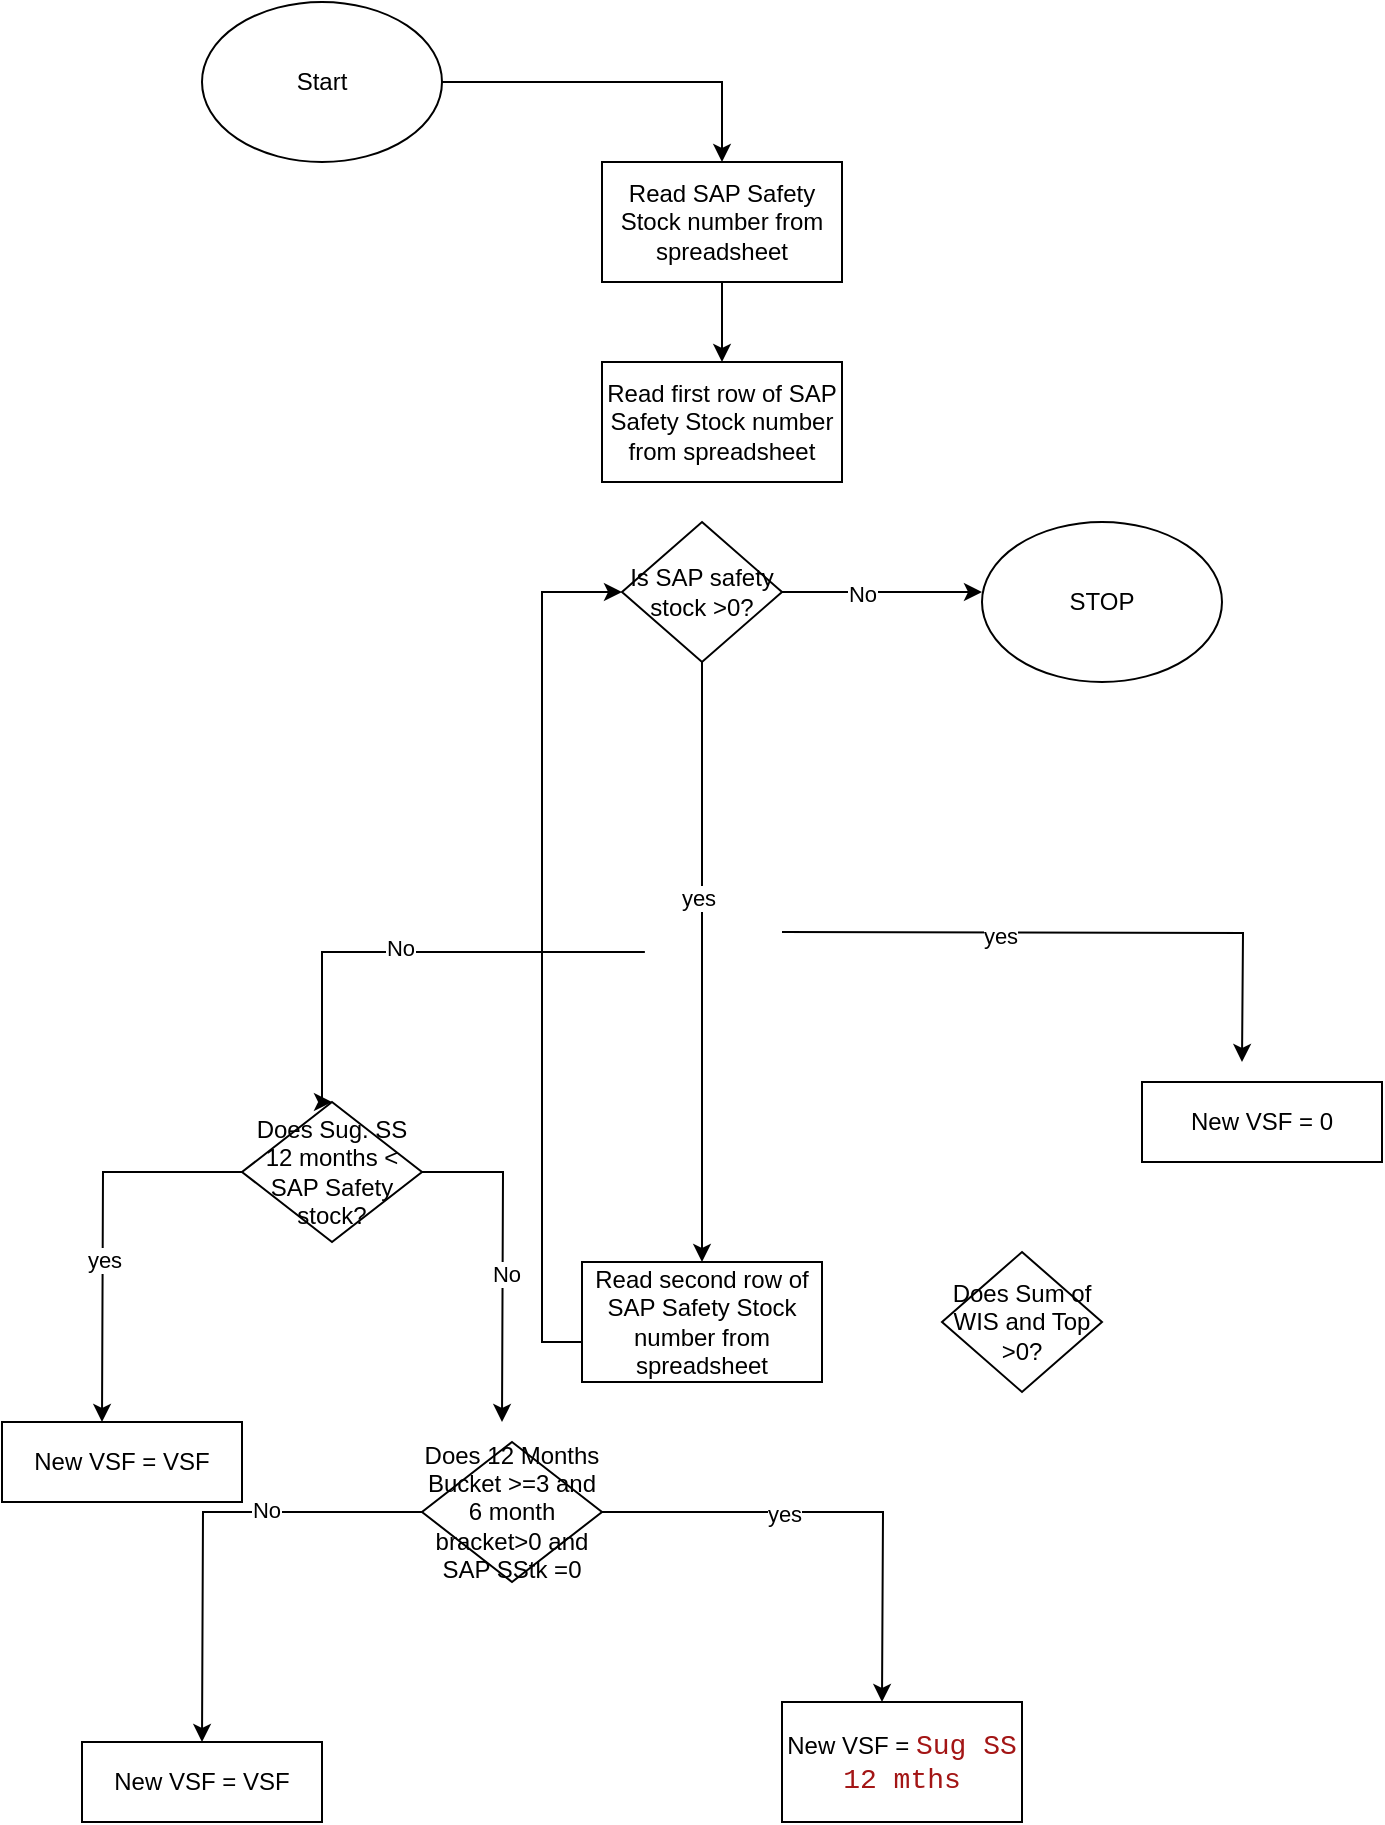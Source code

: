 <mxfile version="17.1.3" type="github">
  <diagram id="Y7TT3dfzBDA7L0gsIYyR" name="Page-1">
    <mxGraphModel dx="1038" dy="571" grid="1" gridSize="10" guides="1" tooltips="1" connect="1" arrows="1" fold="1" page="1" pageScale="1" pageWidth="850" pageHeight="1100" math="0" shadow="0">
      <root>
        <mxCell id="0" />
        <mxCell id="1" parent="0" />
        <mxCell id="wChrkoqlWcKzIYZ2-mHe-49" style="edgeStyle=orthogonalEdgeStyle;rounded=0;orthogonalLoop=1;jettySize=auto;html=1;entryX=0.5;entryY=0;entryDx=0;entryDy=0;" parent="1" source="wChrkoqlWcKzIYZ2-mHe-1" target="wChrkoqlWcKzIYZ2-mHe-2" edge="1">
          <mxGeometry relative="1" as="geometry" />
        </mxCell>
        <mxCell id="wChrkoqlWcKzIYZ2-mHe-1" value="Start" style="ellipse;whiteSpace=wrap;html=1;" parent="1" vertex="1">
          <mxGeometry x="100" y="50" width="120" height="80" as="geometry" />
        </mxCell>
        <mxCell id="wChrkoqlWcKzIYZ2-mHe-50" style="edgeStyle=orthogonalEdgeStyle;rounded=0;orthogonalLoop=1;jettySize=auto;html=1;exitX=0.5;exitY=1;exitDx=0;exitDy=0;entryX=0.5;entryY=0;entryDx=0;entryDy=0;" parent="1" source="wChrkoqlWcKzIYZ2-mHe-2" target="wChrkoqlWcKzIYZ2-mHe-3" edge="1">
          <mxGeometry relative="1" as="geometry" />
        </mxCell>
        <mxCell id="wChrkoqlWcKzIYZ2-mHe-2" value="Read SAP Safety Stock number from spreadsheet" style="rounded=0;whiteSpace=wrap;html=1;" parent="1" vertex="1">
          <mxGeometry x="300" y="130" width="120" height="60" as="geometry" />
        </mxCell>
        <mxCell id="wChrkoqlWcKzIYZ2-mHe-3" value="Read first row of SAP Safety Stock number from spreadsheet" style="rounded=0;whiteSpace=wrap;html=1;" parent="1" vertex="1">
          <mxGeometry x="300" y="230" width="120" height="60" as="geometry" />
        </mxCell>
        <mxCell id="wChrkoqlWcKzIYZ2-mHe-15" style="edgeStyle=orthogonalEdgeStyle;rounded=0;orthogonalLoop=1;jettySize=auto;html=1;entryX=0;entryY=0.25;entryDx=0;entryDy=0;" parent="1" source="wChrkoqlWcKzIYZ2-mHe-4" edge="1">
          <mxGeometry relative="1" as="geometry">
            <mxPoint x="490" y="345" as="targetPoint" />
          </mxGeometry>
        </mxCell>
        <mxCell id="wChrkoqlWcKzIYZ2-mHe-16" value="No" style="edgeLabel;html=1;align=center;verticalAlign=middle;resizable=0;points=[];" parent="wChrkoqlWcKzIYZ2-mHe-15" vertex="1" connectable="0">
          <mxGeometry x="-0.204" y="-1" relative="1" as="geometry">
            <mxPoint as="offset" />
          </mxGeometry>
        </mxCell>
        <mxCell id="wChrkoqlWcKzIYZ2-mHe-20" style="edgeStyle=orthogonalEdgeStyle;rounded=0;orthogonalLoop=1;jettySize=auto;html=1;exitX=0.5;exitY=1;exitDx=0;exitDy=0;" parent="1" source="wChrkoqlWcKzIYZ2-mHe-4" target="wChrkoqlWcKzIYZ2-mHe-6" edge="1">
          <mxGeometry relative="1" as="geometry">
            <Array as="points" />
            <mxPoint x="350" y="480" as="targetPoint" />
          </mxGeometry>
        </mxCell>
        <mxCell id="wChrkoqlWcKzIYZ2-mHe-21" value="yes" style="edgeLabel;html=1;align=center;verticalAlign=middle;resizable=0;points=[];" parent="wChrkoqlWcKzIYZ2-mHe-20" vertex="1" connectable="0">
          <mxGeometry x="-0.218" y="-2" relative="1" as="geometry">
            <mxPoint as="offset" />
          </mxGeometry>
        </mxCell>
        <mxCell id="wChrkoqlWcKzIYZ2-mHe-4" value="Is SAP safety stock &amp;gt;0?" style="rhombus;whiteSpace=wrap;html=1;" parent="1" vertex="1">
          <mxGeometry x="310" y="310" width="80" height="70" as="geometry" />
        </mxCell>
        <mxCell id="wChrkoqlWcKzIYZ2-mHe-28" style="edgeStyle=orthogonalEdgeStyle;rounded=0;orthogonalLoop=1;jettySize=auto;html=1;entryX=0;entryY=0.5;entryDx=0;entryDy=0;" parent="1" source="wChrkoqlWcKzIYZ2-mHe-6" target="wChrkoqlWcKzIYZ2-mHe-4" edge="1">
          <mxGeometry relative="1" as="geometry">
            <Array as="points">
              <mxPoint x="270" y="720" />
              <mxPoint x="270" y="345" />
            </Array>
          </mxGeometry>
        </mxCell>
        <mxCell id="wChrkoqlWcKzIYZ2-mHe-6" value="Read second row of SAP Safety Stock number from spreadsheet" style="rounded=0;whiteSpace=wrap;html=1;" parent="1" vertex="1">
          <mxGeometry x="290" y="680" width="120" height="60" as="geometry" />
        </mxCell>
        <mxCell id="wChrkoqlWcKzIYZ2-mHe-29" style="edgeStyle=orthogonalEdgeStyle;rounded=0;orthogonalLoop=1;jettySize=auto;html=1;" parent="1" edge="1">
          <mxGeometry relative="1" as="geometry">
            <mxPoint x="620" y="580" as="targetPoint" />
            <mxPoint x="390" y="515" as="sourcePoint" />
          </mxGeometry>
        </mxCell>
        <mxCell id="wChrkoqlWcKzIYZ2-mHe-31" value="yes" style="edgeLabel;html=1;align=center;verticalAlign=middle;resizable=0;points=[];" parent="wChrkoqlWcKzIYZ2-mHe-29" vertex="1" connectable="0">
          <mxGeometry x="-0.265" y="-2" relative="1" as="geometry">
            <mxPoint as="offset" />
          </mxGeometry>
        </mxCell>
        <mxCell id="wChrkoqlWcKzIYZ2-mHe-30" style="edgeStyle=orthogonalEdgeStyle;rounded=0;orthogonalLoop=1;jettySize=auto;html=1;entryX=0.5;entryY=0;entryDx=0;entryDy=0;" parent="1" target="wChrkoqlWcKzIYZ2-mHe-35" edge="1">
          <mxGeometry relative="1" as="geometry">
            <mxPoint x="70" y="580" as="targetPoint" />
            <Array as="points">
              <mxPoint x="160" y="525" />
            </Array>
            <mxPoint x="321.429" y="525" as="sourcePoint" />
          </mxGeometry>
        </mxCell>
        <mxCell id="wChrkoqlWcKzIYZ2-mHe-32" value="No" style="edgeLabel;html=1;align=center;verticalAlign=middle;resizable=0;points=[];" parent="wChrkoqlWcKzIYZ2-mHe-30" vertex="1" connectable="0">
          <mxGeometry x="0.018" y="-2" relative="1" as="geometry">
            <mxPoint as="offset" />
          </mxGeometry>
        </mxCell>
        <mxCell id="wChrkoqlWcKzIYZ2-mHe-33" value="New VSF = 0" style="rounded=0;whiteSpace=wrap;html=1;" parent="1" vertex="1">
          <mxGeometry x="570" y="590" width="120" height="40" as="geometry" />
        </mxCell>
        <mxCell id="wChrkoqlWcKzIYZ2-mHe-36" style="edgeStyle=orthogonalEdgeStyle;rounded=0;orthogonalLoop=1;jettySize=auto;html=1;" parent="1" source="wChrkoqlWcKzIYZ2-mHe-35" edge="1">
          <mxGeometry relative="1" as="geometry">
            <mxPoint x="50" y="760" as="targetPoint" />
          </mxGeometry>
        </mxCell>
        <mxCell id="wChrkoqlWcKzIYZ2-mHe-41" value="yes" style="edgeLabel;html=1;align=center;verticalAlign=middle;resizable=0;points=[];" parent="wChrkoqlWcKzIYZ2-mHe-36" vertex="1" connectable="0">
          <mxGeometry x="0.163" relative="1" as="geometry">
            <mxPoint as="offset" />
          </mxGeometry>
        </mxCell>
        <mxCell id="wChrkoqlWcKzIYZ2-mHe-37" style="edgeStyle=orthogonalEdgeStyle;rounded=0;orthogonalLoop=1;jettySize=auto;html=1;" parent="1" source="wChrkoqlWcKzIYZ2-mHe-35" edge="1">
          <mxGeometry relative="1" as="geometry">
            <mxPoint x="250" y="760" as="targetPoint" />
          </mxGeometry>
        </mxCell>
        <mxCell id="wChrkoqlWcKzIYZ2-mHe-39" value="No" style="edgeLabel;html=1;align=center;verticalAlign=middle;resizable=0;points=[];" parent="wChrkoqlWcKzIYZ2-mHe-37" vertex="1" connectable="0">
          <mxGeometry x="0.108" y="1" relative="1" as="geometry">
            <mxPoint as="offset" />
          </mxGeometry>
        </mxCell>
        <mxCell id="wChrkoqlWcKzIYZ2-mHe-35" value="Does Sug. SS 12 months &amp;lt; SAP Safety stock?" style="rhombus;whiteSpace=wrap;html=1;" parent="1" vertex="1">
          <mxGeometry x="120" y="600" width="90" height="70" as="geometry" />
        </mxCell>
        <mxCell id="wChrkoqlWcKzIYZ2-mHe-42" style="edgeStyle=orthogonalEdgeStyle;rounded=0;orthogonalLoop=1;jettySize=auto;html=1;exitX=1;exitY=0.5;exitDx=0;exitDy=0;" parent="1" source="wChrkoqlWcKzIYZ2-mHe-38" edge="1">
          <mxGeometry relative="1" as="geometry">
            <mxPoint x="440" y="900" as="targetPoint" />
          </mxGeometry>
        </mxCell>
        <mxCell id="wChrkoqlWcKzIYZ2-mHe-44" value="yes" style="edgeLabel;html=1;align=center;verticalAlign=middle;resizable=0;points=[];" parent="wChrkoqlWcKzIYZ2-mHe-42" vertex="1" connectable="0">
          <mxGeometry x="-0.227" y="-1" relative="1" as="geometry">
            <mxPoint as="offset" />
          </mxGeometry>
        </mxCell>
        <mxCell id="wChrkoqlWcKzIYZ2-mHe-43" style="edgeStyle=orthogonalEdgeStyle;rounded=0;orthogonalLoop=1;jettySize=auto;html=1;" parent="1" source="wChrkoqlWcKzIYZ2-mHe-38" edge="1">
          <mxGeometry relative="1" as="geometry">
            <mxPoint x="100" y="920" as="targetPoint" />
          </mxGeometry>
        </mxCell>
        <mxCell id="wChrkoqlWcKzIYZ2-mHe-45" value="No" style="edgeLabel;html=1;align=center;verticalAlign=middle;resizable=0;points=[];" parent="wChrkoqlWcKzIYZ2-mHe-43" vertex="1" connectable="0">
          <mxGeometry x="-0.305" y="-1" relative="1" as="geometry">
            <mxPoint as="offset" />
          </mxGeometry>
        </mxCell>
        <mxCell id="wChrkoqlWcKzIYZ2-mHe-38" value="Does 12 Months Bucket &amp;gt;=3 and 6 month bracket&amp;gt;0 and SAP SStk =0" style="rhombus;whiteSpace=wrap;html=1;" parent="1" vertex="1">
          <mxGeometry x="210" y="770" width="90" height="70" as="geometry" />
        </mxCell>
        <mxCell id="wChrkoqlWcKzIYZ2-mHe-40" value="New VSF = VSF" style="rounded=0;whiteSpace=wrap;html=1;" parent="1" vertex="1">
          <mxGeometry y="760" width="120" height="40" as="geometry" />
        </mxCell>
        <mxCell id="wChrkoqlWcKzIYZ2-mHe-46" value="New VSF =&amp;nbsp;&lt;span style=&quot;color: rgb(163 , 21 , 21) ; background-color: rgb(255 , 255 , 255) ; font-family: &amp;#34;consolas&amp;#34; , &amp;#34;courier new&amp;#34; , monospace ; font-size: 14px&quot;&gt;Sug SS 12 mths&lt;/span&gt;" style="rounded=0;whiteSpace=wrap;html=1;" parent="1" vertex="1">
          <mxGeometry x="390" y="900" width="120" height="60" as="geometry" />
        </mxCell>
        <mxCell id="wChrkoqlWcKzIYZ2-mHe-47" value="New VSF = VSF" style="rounded=0;whiteSpace=wrap;html=1;" parent="1" vertex="1">
          <mxGeometry x="40" y="920" width="120" height="40" as="geometry" />
        </mxCell>
        <mxCell id="wChrkoqlWcKzIYZ2-mHe-48" value="STOP" style="ellipse;whiteSpace=wrap;html=1;" parent="1" vertex="1">
          <mxGeometry x="490" y="310" width="120" height="80" as="geometry" />
        </mxCell>
        <mxCell id="5d7WcxoTRyRhqHqRP5Lu-1" value="Does Sum of WIS and Top &amp;gt;0?" style="rhombus;whiteSpace=wrap;html=1;" vertex="1" parent="1">
          <mxGeometry x="470" y="675" width="80" height="70" as="geometry" />
        </mxCell>
      </root>
    </mxGraphModel>
  </diagram>
</mxfile>
